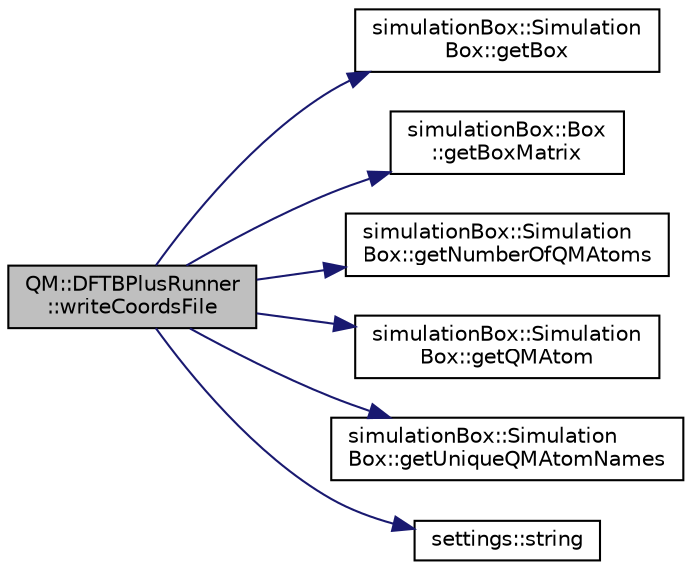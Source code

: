 digraph "QM::DFTBPlusRunner::writeCoordsFile"
{
 // LATEX_PDF_SIZE
  edge [fontname="Helvetica",fontsize="10",labelfontname="Helvetica",labelfontsize="10"];
  node [fontname="Helvetica",fontsize="10",shape=record];
  rankdir="LR";
  Node1 [label="QM::DFTBPlusRunner\l::writeCoordsFile",height=0.2,width=0.4,color="black", fillcolor="grey75", style="filled", fontcolor="black",tooltip="writes the coords file in order to run the external qm program"];
  Node1 -> Node2 [color="midnightblue",fontsize="10",style="solid",fontname="Helvetica"];
  Node2 [label="simulationBox::Simulation\lBox::getBox",height=0.2,width=0.4,color="black", fillcolor="white", style="filled",URL="$classsimulationBox_1_1SimulationBox.html#a9d5d3f5b66da816b3c0a6429dc8d7406",tooltip=" "];
  Node1 -> Node3 [color="midnightblue",fontsize="10",style="solid",fontname="Helvetica"];
  Node3 [label="simulationBox::Box\l::getBoxMatrix",height=0.2,width=0.4,color="black", fillcolor="white", style="filled",URL="$classsimulationBox_1_1Box.html#a682c3fc1f6e065d15c84bdca8c0f97bd",tooltip=" "];
  Node1 -> Node4 [color="midnightblue",fontsize="10",style="solid",fontname="Helvetica"];
  Node4 [label="simulationBox::Simulation\lBox::getNumberOfQMAtoms",height=0.2,width=0.4,color="black", fillcolor="white", style="filled",URL="$classsimulationBox_1_1SimulationBox.html#a48b6579e8124576911d39c45b80be6d3",tooltip=" "];
  Node1 -> Node5 [color="midnightblue",fontsize="10",style="solid",fontname="Helvetica"];
  Node5 [label="simulationBox::Simulation\lBox::getQMAtom",height=0.2,width=0.4,color="black", fillcolor="white", style="filled",URL="$classsimulationBox_1_1SimulationBox.html#a205123507c581028d6eb6ac7bca24dd5",tooltip=" "];
  Node1 -> Node6 [color="midnightblue",fontsize="10",style="solid",fontname="Helvetica"];
  Node6 [label="simulationBox::Simulation\lBox::getUniqueQMAtomNames",height=0.2,width=0.4,color="black", fillcolor="white", style="filled",URL="$classsimulationBox_1_1SimulationBox.html#a01c4203ce1a4b09fbef93e38929429ae",tooltip="return all unique qm atom names"];
  Node1 -> Node7 [color="midnightblue",fontsize="10",style="solid",fontname="Helvetica"];
  Node7 [label="settings::string",height=0.2,width=0.4,color="black", fillcolor="white", style="filled",URL="$namespacesettings.html#a25810432631a237804b3241be4305787",tooltip="return string of manostatType"];
}
